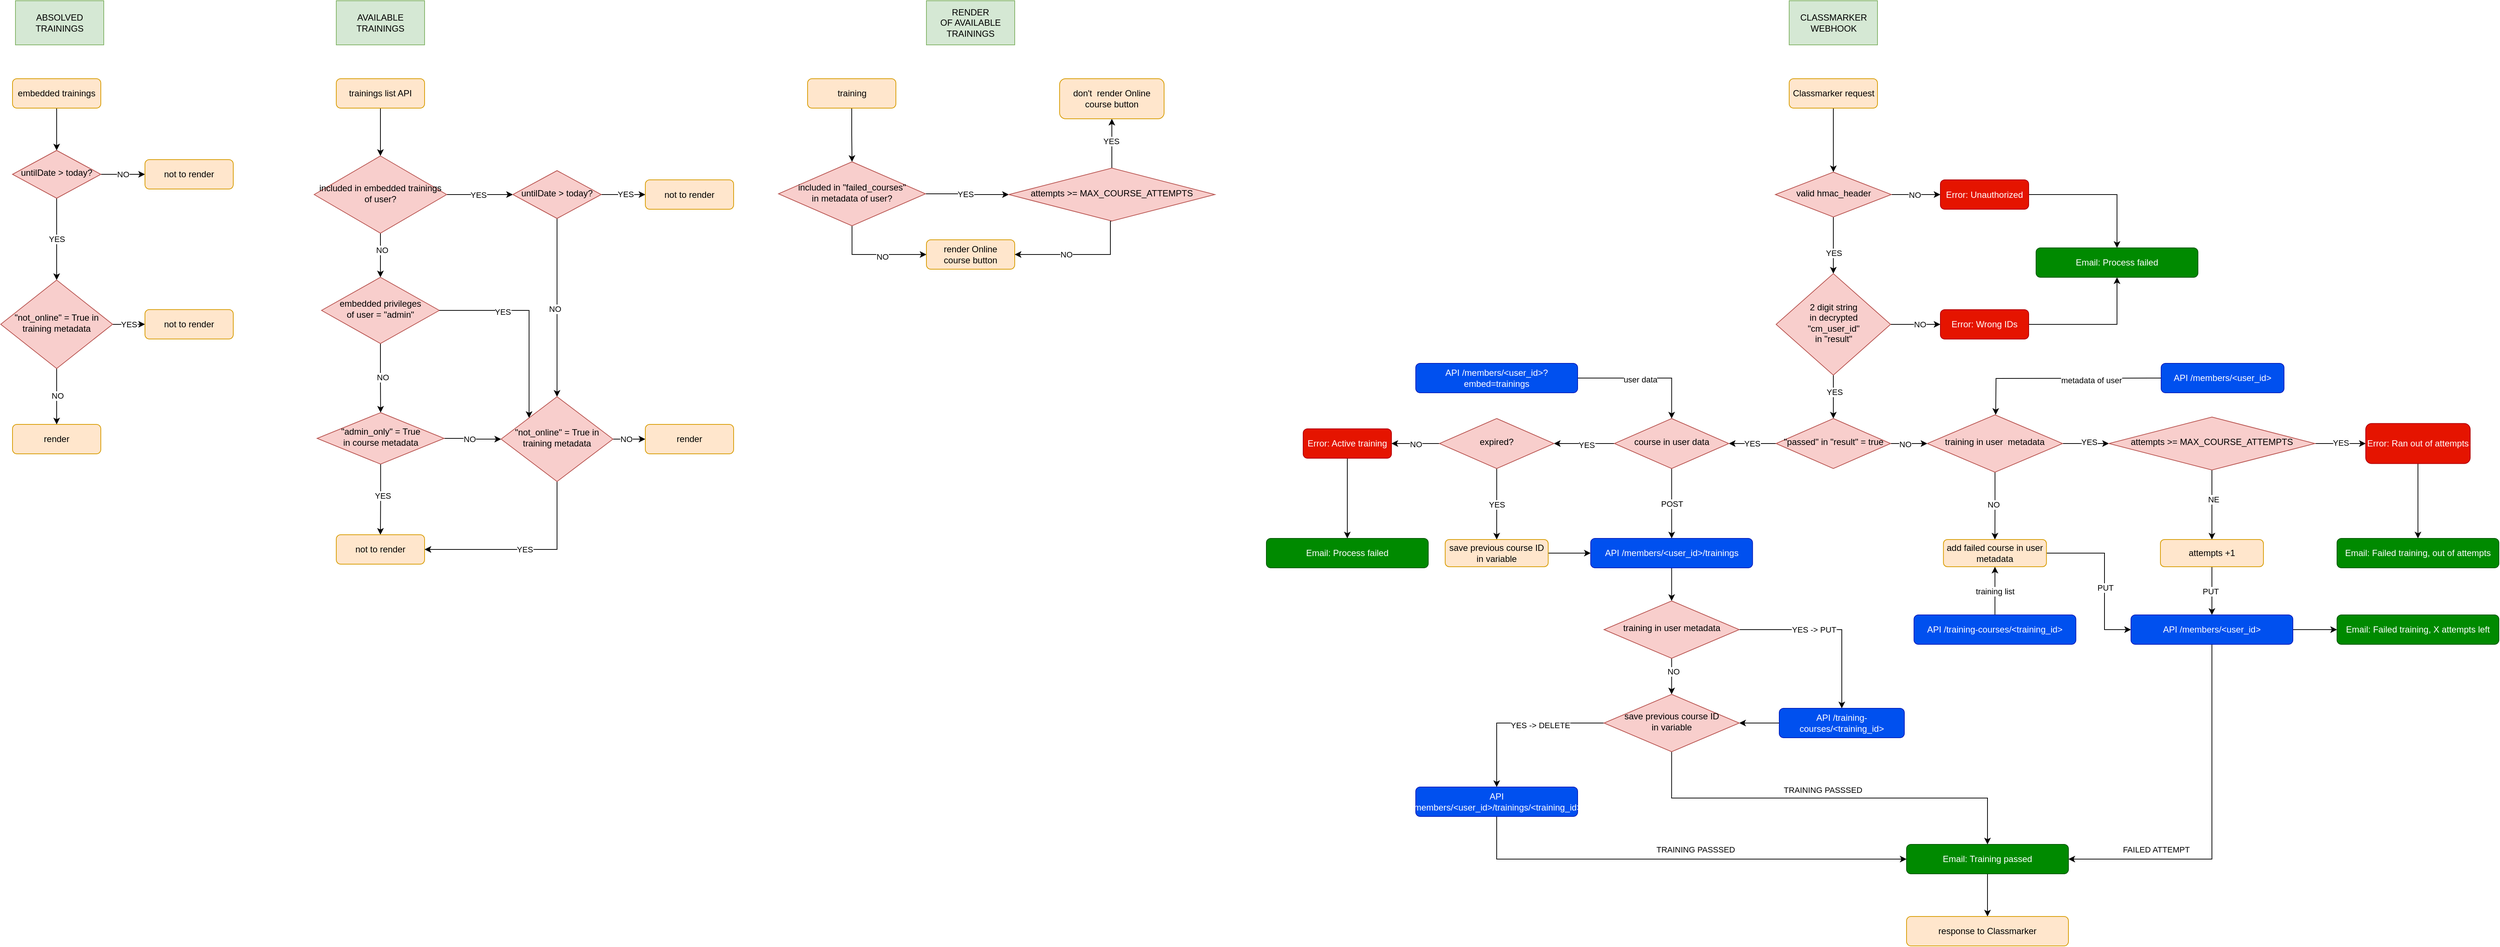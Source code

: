 <mxfile version="22.1.17" type="device">
  <diagram id="C5RBs43oDa-KdzZeNtuy" name="Page-1">
    <mxGraphModel dx="1687" dy="1254" grid="0" gridSize="10" guides="0" tooltips="1" connect="1" arrows="1" fold="1" page="0" pageScale="1" pageWidth="827" pageHeight="1169" math="0" shadow="0">
      <root>
        <mxCell id="WIyWlLk6GJQsqaUBKTNV-0" />
        <mxCell id="WIyWlLk6GJQsqaUBKTNV-1" parent="WIyWlLk6GJQsqaUBKTNV-0" />
        <mxCell id="Pu9huQA7AcATEo30gqU4-16" value="" style="edgeStyle=orthogonalEdgeStyle;rounded=0;orthogonalLoop=1;jettySize=auto;html=1;" parent="WIyWlLk6GJQsqaUBKTNV-1" source="WIyWlLk6GJQsqaUBKTNV-3" target="WIyWlLk6GJQsqaUBKTNV-6" edge="1">
          <mxGeometry relative="1" as="geometry" />
        </mxCell>
        <mxCell id="WIyWlLk6GJQsqaUBKTNV-3" value="embedded trainings" style="rounded=1;whiteSpace=wrap;html=1;fontSize=12;glass=0;strokeWidth=1;shadow=0;fillColor=#ffe6cc;strokeColor=#d79b00;" parent="WIyWlLk6GJQsqaUBKTNV-1" vertex="1">
          <mxGeometry x="80" y="80" width="120" height="40" as="geometry" />
        </mxCell>
        <mxCell id="Pu9huQA7AcATEo30gqU4-14" value="NO" style="edgeStyle=orthogonalEdgeStyle;rounded=0;orthogonalLoop=1;jettySize=auto;html=1;" parent="WIyWlLk6GJQsqaUBKTNV-1" source="WIyWlLk6GJQsqaUBKTNV-6" target="WIyWlLk6GJQsqaUBKTNV-7" edge="1">
          <mxGeometry relative="1" as="geometry" />
        </mxCell>
        <mxCell id="Z2DWwoA1txPE9m-8SjwB-15" value="YES" style="edgeStyle=orthogonalEdgeStyle;rounded=0;orthogonalLoop=1;jettySize=auto;html=1;entryX=0.5;entryY=0;entryDx=0;entryDy=0;" parent="WIyWlLk6GJQsqaUBKTNV-1" source="WIyWlLk6GJQsqaUBKTNV-6" target="Z2DWwoA1txPE9m-8SjwB-13" edge="1">
          <mxGeometry relative="1" as="geometry">
            <mxPoint x="140" y="325" as="targetPoint" />
          </mxGeometry>
        </mxCell>
        <mxCell id="WIyWlLk6GJQsqaUBKTNV-6" value="&lt;div&gt;untilDate &amp;gt; today?&lt;/div&gt;" style="rhombus;whiteSpace=wrap;html=1;shadow=0;fontFamily=Helvetica;fontSize=12;align=center;strokeWidth=1;spacing=6;spacingTop=-4;fillColor=#f8cecc;strokeColor=#b85450;" parent="WIyWlLk6GJQsqaUBKTNV-1" vertex="1">
          <mxGeometry x="80" y="177.5" width="120" height="65" as="geometry" />
        </mxCell>
        <mxCell id="WIyWlLk6GJQsqaUBKTNV-7" value="not to render" style="rounded=1;whiteSpace=wrap;html=1;fontSize=12;glass=0;strokeWidth=1;shadow=0;fillColor=#ffe6cc;strokeColor=#d79b00;" parent="WIyWlLk6GJQsqaUBKTNV-1" vertex="1">
          <mxGeometry x="260" y="190" width="120" height="40" as="geometry" />
        </mxCell>
        <mxCell id="Pu9huQA7AcATEo30gqU4-17" value="" style="edgeStyle=orthogonalEdgeStyle;rounded=0;orthogonalLoop=1;jettySize=auto;html=1;" parent="WIyWlLk6GJQsqaUBKTNV-1" source="Pu9huQA7AcATEo30gqU4-1" target="Pu9huQA7AcATEo30gqU4-4" edge="1">
          <mxGeometry relative="1" as="geometry" />
        </mxCell>
        <mxCell id="Pu9huQA7AcATEo30gqU4-1" value="trainings list API" style="rounded=1;whiteSpace=wrap;html=1;fontSize=12;glass=0;strokeWidth=1;shadow=0;fillColor=#ffe6cc;strokeColor=#d79b00;" parent="WIyWlLk6GJQsqaUBKTNV-1" vertex="1">
          <mxGeometry x="520" y="80" width="120" height="40" as="geometry" />
        </mxCell>
        <mxCell id="Pu9huQA7AcATEo30gqU4-21" value="" style="edgeStyle=orthogonalEdgeStyle;rounded=0;orthogonalLoop=1;jettySize=auto;html=1;entryX=0;entryY=0.5;entryDx=0;entryDy=0;" parent="WIyWlLk6GJQsqaUBKTNV-1" source="Pu9huQA7AcATEo30gqU4-4" target="Pu9huQA7AcATEo30gqU4-25" edge="1">
          <mxGeometry relative="1" as="geometry">
            <mxPoint x="750.0" y="237.5" as="targetPoint" />
          </mxGeometry>
        </mxCell>
        <mxCell id="Pu9huQA7AcATEo30gqU4-22" value="YES" style="edgeLabel;html=1;align=center;verticalAlign=middle;resizable=0;points=[];" parent="Pu9huQA7AcATEo30gqU4-21" vertex="1" connectable="0">
          <mxGeometry x="-0.061" relative="1" as="geometry">
            <mxPoint as="offset" />
          </mxGeometry>
        </mxCell>
        <mxCell id="Pu9huQA7AcATEo30gqU4-31" value="" style="edgeStyle=orthogonalEdgeStyle;rounded=0;orthogonalLoop=1;jettySize=auto;html=1;" parent="WIyWlLk6GJQsqaUBKTNV-1" source="Pu9huQA7AcATEo30gqU4-4" target="Pu9huQA7AcATEo30gqU4-30" edge="1">
          <mxGeometry relative="1" as="geometry" />
        </mxCell>
        <mxCell id="Pu9huQA7AcATEo30gqU4-32" value="NO" style="edgeLabel;html=1;align=center;verticalAlign=middle;resizable=0;points=[];" parent="Pu9huQA7AcATEo30gqU4-31" vertex="1" connectable="0">
          <mxGeometry x="-0.233" y="2" relative="1" as="geometry">
            <mxPoint as="offset" />
          </mxGeometry>
        </mxCell>
        <mxCell id="Pu9huQA7AcATEo30gqU4-4" value="included in embedded trainings of user?" style="rhombus;whiteSpace=wrap;html=1;shadow=0;fontFamily=Helvetica;fontSize=12;align=center;strokeWidth=1;spacing=6;spacingTop=-4;fillColor=#f8cecc;strokeColor=#b85450;" parent="WIyWlLk6GJQsqaUBKTNV-1" vertex="1">
          <mxGeometry x="490" y="185" width="180" height="105" as="geometry" />
        </mxCell>
        <mxCell id="Pu9huQA7AcATEo30gqU4-11" value="render" style="rounded=1;whiteSpace=wrap;html=1;fontSize=12;glass=0;strokeWidth=1;shadow=0;fillColor=#ffe6cc;strokeColor=#d79b00;" parent="WIyWlLk6GJQsqaUBKTNV-1" vertex="1">
          <mxGeometry x="80" y="550" width="120" height="40" as="geometry" />
        </mxCell>
        <mxCell id="Pu9huQA7AcATEo30gqU4-23" value="" style="edgeStyle=orthogonalEdgeStyle;rounded=0;orthogonalLoop=1;jettySize=auto;html=1;" parent="WIyWlLk6GJQsqaUBKTNV-1" source="Pu9huQA7AcATEo30gqU4-25" target="Pu9huQA7AcATEo30gqU4-26" edge="1">
          <mxGeometry relative="1" as="geometry" />
        </mxCell>
        <mxCell id="Pu9huQA7AcATEo30gqU4-29" value="YES" style="edgeLabel;html=1;align=center;verticalAlign=middle;resizable=0;points=[];" parent="Pu9huQA7AcATEo30gqU4-23" vertex="1" connectable="0">
          <mxGeometry x="0.093" y="1" relative="1" as="geometry">
            <mxPoint as="offset" />
          </mxGeometry>
        </mxCell>
        <mxCell id="Pu9huQA7AcATEo30gqU4-27" value="" style="edgeStyle=orthogonalEdgeStyle;rounded=0;orthogonalLoop=1;jettySize=auto;html=1;entryX=0.5;entryY=0;entryDx=0;entryDy=0;" parent="WIyWlLk6GJQsqaUBKTNV-1" source="Pu9huQA7AcATEo30gqU4-25" target="Z2DWwoA1txPE9m-8SjwB-20" edge="1">
          <mxGeometry relative="1" as="geometry">
            <Array as="points" />
            <mxPoint x="820" y="550" as="targetPoint" />
          </mxGeometry>
        </mxCell>
        <mxCell id="Pu9huQA7AcATEo30gqU4-28" value="NO" style="edgeLabel;html=1;align=center;verticalAlign=middle;resizable=0;points=[];" parent="Pu9huQA7AcATEo30gqU4-27" vertex="1" connectable="0">
          <mxGeometry x="0.013" y="-3" relative="1" as="geometry">
            <mxPoint as="offset" />
          </mxGeometry>
        </mxCell>
        <mxCell id="Pu9huQA7AcATEo30gqU4-25" value="&lt;div&gt;untilDate &amp;gt; today?&lt;/div&gt;" style="rhombus;whiteSpace=wrap;html=1;shadow=0;fontFamily=Helvetica;fontSize=12;align=center;strokeWidth=1;spacing=6;spacingTop=-4;fillColor=#f8cecc;strokeColor=#b85450;" parent="WIyWlLk6GJQsqaUBKTNV-1" vertex="1">
          <mxGeometry x="760" y="205" width="120" height="65" as="geometry" />
        </mxCell>
        <mxCell id="Pu9huQA7AcATEo30gqU4-26" value="not to render" style="rounded=1;whiteSpace=wrap;html=1;fontSize=12;glass=0;strokeWidth=1;shadow=0;fillColor=#ffe6cc;strokeColor=#d79b00;" parent="WIyWlLk6GJQsqaUBKTNV-1" vertex="1">
          <mxGeometry x="940" y="217.5" width="120" height="40" as="geometry" />
        </mxCell>
        <mxCell id="Pu9huQA7AcATEo30gqU4-35" value="" style="edgeStyle=orthogonalEdgeStyle;rounded=0;orthogonalLoop=1;jettySize=auto;html=1;" parent="WIyWlLk6GJQsqaUBKTNV-1" source="Pu9huQA7AcATEo30gqU4-30" target="Pu9huQA7AcATEo30gqU4-34" edge="1">
          <mxGeometry relative="1" as="geometry" />
        </mxCell>
        <mxCell id="Pu9huQA7AcATEo30gqU4-36" value="NO" style="edgeLabel;html=1;align=center;verticalAlign=middle;resizable=0;points=[];" parent="Pu9huQA7AcATEo30gqU4-35" vertex="1" connectable="0">
          <mxGeometry x="-0.024" y="3" relative="1" as="geometry">
            <mxPoint as="offset" />
          </mxGeometry>
        </mxCell>
        <mxCell id="Pu9huQA7AcATEo30gqU4-30" value="embedded privileges&lt;br&gt;of user = &quot;admin&quot;" style="rhombus;whiteSpace=wrap;html=1;shadow=0;fontFamily=Helvetica;fontSize=12;align=center;strokeWidth=1;spacing=6;spacingTop=-4;fillColor=#f8cecc;strokeColor=#b85450;" parent="WIyWlLk6GJQsqaUBKTNV-1" vertex="1">
          <mxGeometry x="500" y="350" width="160" height="90" as="geometry" />
        </mxCell>
        <mxCell id="Pu9huQA7AcATEo30gqU4-40" value="" style="edgeStyle=orthogonalEdgeStyle;rounded=0;orthogonalLoop=1;jettySize=auto;html=1;entryX=0;entryY=0.5;entryDx=0;entryDy=0;" parent="WIyWlLk6GJQsqaUBKTNV-1" source="Pu9huQA7AcATEo30gqU4-34" target="Z2DWwoA1txPE9m-8SjwB-20" edge="1">
          <mxGeometry relative="1" as="geometry">
            <mxPoint x="760" y="570" as="targetPoint" />
          </mxGeometry>
        </mxCell>
        <mxCell id="Pu9huQA7AcATEo30gqU4-41" value="NO" style="edgeLabel;html=1;align=center;verticalAlign=middle;resizable=0;points=[];" parent="Pu9huQA7AcATEo30gqU4-40" vertex="1" connectable="0">
          <mxGeometry x="-0.123" y="-1" relative="1" as="geometry">
            <mxPoint as="offset" />
          </mxGeometry>
        </mxCell>
        <mxCell id="Pu9huQA7AcATEo30gqU4-46" value="" style="edgeStyle=orthogonalEdgeStyle;rounded=0;orthogonalLoop=1;jettySize=auto;html=1;" parent="WIyWlLk6GJQsqaUBKTNV-1" source="Pu9huQA7AcATEo30gqU4-34" target="Pu9huQA7AcATEo30gqU4-45" edge="1">
          <mxGeometry relative="1" as="geometry" />
        </mxCell>
        <mxCell id="Pu9huQA7AcATEo30gqU4-47" value="YES" style="edgeLabel;html=1;align=center;verticalAlign=middle;resizable=0;points=[];" parent="Pu9huQA7AcATEo30gqU4-46" vertex="1" connectable="0">
          <mxGeometry x="-0.111" y="2" relative="1" as="geometry">
            <mxPoint as="offset" />
          </mxGeometry>
        </mxCell>
        <mxCell id="Pu9huQA7AcATEo30gqU4-34" value="&quot;admin_only&quot; = True&lt;br&gt;in course metadata" style="rhombus;whiteSpace=wrap;html=1;shadow=0;fontFamily=Helvetica;fontSize=12;align=center;strokeWidth=1;spacing=6;spacingTop=-4;fillColor=#f8cecc;strokeColor=#b85450;" parent="WIyWlLk6GJQsqaUBKTNV-1" vertex="1">
          <mxGeometry x="494" y="534" width="172.5" height="70" as="geometry" />
        </mxCell>
        <mxCell id="Pu9huQA7AcATEo30gqU4-42" value="" style="edgeStyle=orthogonalEdgeStyle;rounded=0;orthogonalLoop=1;jettySize=auto;html=1;exitX=1;exitY=0.5;exitDx=0;exitDy=0;entryX=0;entryY=0;entryDx=0;entryDy=0;" parent="WIyWlLk6GJQsqaUBKTNV-1" source="Pu9huQA7AcATEo30gqU4-30" target="Z2DWwoA1txPE9m-8SjwB-20" edge="1">
          <mxGeometry relative="1" as="geometry">
            <mxPoint x="680" y="430" as="sourcePoint" />
            <mxPoint x="790" y="550" as="targetPoint" />
          </mxGeometry>
        </mxCell>
        <mxCell id="Pu9huQA7AcATEo30gqU4-44" value="YES" style="edgeLabel;html=1;align=center;verticalAlign=middle;resizable=0;points=[];" parent="Pu9huQA7AcATEo30gqU4-42" vertex="1" connectable="0">
          <mxGeometry x="-0.363" y="-2" relative="1" as="geometry">
            <mxPoint as="offset" />
          </mxGeometry>
        </mxCell>
        <mxCell id="Pu9huQA7AcATEo30gqU4-45" value="not to render" style="rounded=1;whiteSpace=wrap;html=1;fontSize=12;glass=0;strokeWidth=1;shadow=0;fillColor=#ffe6cc;strokeColor=#d79b00;" parent="WIyWlLk6GJQsqaUBKTNV-1" vertex="1">
          <mxGeometry x="520" y="700" width="120" height="40" as="geometry" />
        </mxCell>
        <mxCell id="Pu9huQA7AcATEo30gqU4-48" value="" style="edgeStyle=orthogonalEdgeStyle;rounded=0;orthogonalLoop=1;jettySize=auto;html=1;" parent="WIyWlLk6GJQsqaUBKTNV-1" source="Pu9huQA7AcATEo30gqU4-49" target="Pu9huQA7AcATEo30gqU4-54" edge="1">
          <mxGeometry relative="1" as="geometry" />
        </mxCell>
        <mxCell id="Pu9huQA7AcATEo30gqU4-49" value="training" style="rounded=1;whiteSpace=wrap;html=1;fontSize=12;glass=0;strokeWidth=1;shadow=0;fillColor=#ffe6cc;strokeColor=#d79b00;" parent="WIyWlLk6GJQsqaUBKTNV-1" vertex="1">
          <mxGeometry x="1160.5" y="80" width="120" height="40" as="geometry" />
        </mxCell>
        <mxCell id="Pu9huQA7AcATEo30gqU4-50" value="" style="edgeStyle=orthogonalEdgeStyle;rounded=0;orthogonalLoop=1;jettySize=auto;html=1;entryX=0;entryY=0.5;entryDx=0;entryDy=0;" parent="WIyWlLk6GJQsqaUBKTNV-1" source="Pu9huQA7AcATEo30gqU4-54" target="Pu9huQA7AcATEo30gqU4-60" edge="1">
          <mxGeometry relative="1" as="geometry">
            <mxPoint x="1390.5" y="237.5" as="targetPoint" />
          </mxGeometry>
        </mxCell>
        <mxCell id="Pu9huQA7AcATEo30gqU4-51" value="YES" style="edgeLabel;html=1;align=center;verticalAlign=middle;resizable=0;points=[];" parent="Pu9huQA7AcATEo30gqU4-50" vertex="1" connectable="0">
          <mxGeometry x="-0.061" relative="1" as="geometry">
            <mxPoint as="offset" />
          </mxGeometry>
        </mxCell>
        <mxCell id="Pu9huQA7AcATEo30gqU4-52" value="" style="edgeStyle=orthogonalEdgeStyle;rounded=0;orthogonalLoop=1;jettySize=auto;html=1;entryX=0;entryY=0.5;entryDx=0;entryDy=0;exitX=0.5;exitY=1;exitDx=0;exitDy=0;" parent="WIyWlLk6GJQsqaUBKTNV-1" source="Pu9huQA7AcATEo30gqU4-54" target="Pu9huQA7AcATEo30gqU4-55" edge="1">
          <mxGeometry relative="1" as="geometry">
            <mxPoint x="1220.517" y="350.01" as="targetPoint" />
          </mxGeometry>
        </mxCell>
        <mxCell id="Pu9huQA7AcATEo30gqU4-73" value="NO" style="edgeLabel;html=1;align=center;verticalAlign=middle;resizable=0;points=[];" parent="Pu9huQA7AcATEo30gqU4-52" vertex="1" connectable="0">
          <mxGeometry x="0.143" y="-3" relative="1" as="geometry">
            <mxPoint as="offset" />
          </mxGeometry>
        </mxCell>
        <mxCell id="Pu9huQA7AcATEo30gqU4-54" value="included in &quot;failed_courses&quot;&lt;br&gt;in metadata of user?" style="rhombus;whiteSpace=wrap;html=1;shadow=0;fontFamily=Helvetica;fontSize=12;align=center;strokeWidth=1;spacing=6;spacingTop=-4;fillColor=#f8cecc;strokeColor=#b85450;" parent="WIyWlLk6GJQsqaUBKTNV-1" vertex="1">
          <mxGeometry x="1121" y="193" width="199.75" height="87" as="geometry" />
        </mxCell>
        <mxCell id="Pu9huQA7AcATEo30gqU4-55" value="render Online&lt;br&gt;course button" style="rounded=1;whiteSpace=wrap;html=1;fontSize=12;glass=0;strokeWidth=1;shadow=0;fillColor=#ffe6cc;strokeColor=#d79b00;" parent="WIyWlLk6GJQsqaUBKTNV-1" vertex="1">
          <mxGeometry x="1322" y="299" width="120" height="40" as="geometry" />
        </mxCell>
        <mxCell id="Pu9huQA7AcATEo30gqU4-56" value="" style="edgeStyle=orthogonalEdgeStyle;rounded=0;orthogonalLoop=1;jettySize=auto;html=1;" parent="WIyWlLk6GJQsqaUBKTNV-1" source="Pu9huQA7AcATEo30gqU4-60" target="Pu9huQA7AcATEo30gqU4-61" edge="1">
          <mxGeometry relative="1" as="geometry" />
        </mxCell>
        <mxCell id="Pu9huQA7AcATEo30gqU4-57" value="YES" style="edgeLabel;html=1;align=center;verticalAlign=middle;resizable=0;points=[];" parent="Pu9huQA7AcATEo30gqU4-56" vertex="1" connectable="0">
          <mxGeometry x="0.093" y="1" relative="1" as="geometry">
            <mxPoint as="offset" />
          </mxGeometry>
        </mxCell>
        <mxCell id="Pu9huQA7AcATEo30gqU4-58" value="" style="edgeStyle=orthogonalEdgeStyle;rounded=0;orthogonalLoop=1;jettySize=auto;html=1;entryX=1;entryY=0.5;entryDx=0;entryDy=0;exitX=0.5;exitY=1;exitDx=0;exitDy=0;" parent="WIyWlLk6GJQsqaUBKTNV-1" source="Pu9huQA7AcATEo30gqU4-60" target="Pu9huQA7AcATEo30gqU4-55" edge="1">
          <mxGeometry relative="1" as="geometry">
            <Array as="points">
              <mxPoint x="1572" y="273" />
              <mxPoint x="1572" y="319" />
            </Array>
          </mxGeometry>
        </mxCell>
        <mxCell id="Pu9huQA7AcATEo30gqU4-74" value="NO" style="edgeLabel;html=1;align=center;verticalAlign=middle;resizable=0;points=[];" parent="Pu9huQA7AcATEo30gqU4-58" vertex="1" connectable="0">
          <mxGeometry x="0.215" relative="1" as="geometry">
            <mxPoint as="offset" />
          </mxGeometry>
        </mxCell>
        <mxCell id="Pu9huQA7AcATEo30gqU4-60" value="attempts &amp;gt;= MAX_COURSE_ATTEMPTS" style="rhombus;whiteSpace=wrap;html=1;shadow=0;fontFamily=Helvetica;fontSize=12;align=center;strokeWidth=1;spacing=6;spacingTop=-4;fillColor=#f8cecc;strokeColor=#b85450;" parent="WIyWlLk6GJQsqaUBKTNV-1" vertex="1">
          <mxGeometry x="1434" y="201.5" width="280" height="72" as="geometry" />
        </mxCell>
        <mxCell id="Pu9huQA7AcATEo30gqU4-61" value="don&#39;t&amp;nbsp; render Online course button" style="rounded=1;whiteSpace=wrap;html=1;fontSize=12;glass=0;strokeWidth=1;shadow=0;fillColor=#ffe6cc;strokeColor=#d79b00;" parent="WIyWlLk6GJQsqaUBKTNV-1" vertex="1">
          <mxGeometry x="1503" y="80" width="142" height="54.5" as="geometry" />
        </mxCell>
        <mxCell id="Pu9huQA7AcATEo30gqU4-75" value="" style="edgeStyle=orthogonalEdgeStyle;rounded=0;orthogonalLoop=1;jettySize=auto;html=1;" parent="WIyWlLk6GJQsqaUBKTNV-1" source="Pu9huQA7AcATEo30gqU4-76" target="Pu9huQA7AcATEo30gqU4-81" edge="1">
          <mxGeometry relative="1" as="geometry" />
        </mxCell>
        <mxCell id="Pu9huQA7AcATEo30gqU4-76" value="Classmarker request" style="rounded=1;whiteSpace=wrap;html=1;fontSize=12;glass=0;strokeWidth=1;shadow=0;fillColor=#ffe6cc;strokeColor=#d79b00;" parent="WIyWlLk6GJQsqaUBKTNV-1" vertex="1">
          <mxGeometry x="2494.5" y="80" width="120" height="40" as="geometry" />
        </mxCell>
        <mxCell id="Pu9huQA7AcATEo30gqU4-102" value="" style="edgeStyle=orthogonalEdgeStyle;rounded=0;orthogonalLoop=1;jettySize=auto;html=1;" parent="WIyWlLk6GJQsqaUBKTNV-1" source="Pu9huQA7AcATEo30gqU4-81" target="Pu9huQA7AcATEo30gqU4-88" edge="1">
          <mxGeometry relative="1" as="geometry" />
        </mxCell>
        <mxCell id="Pu9huQA7AcATEo30gqU4-103" value="NO" style="edgeLabel;html=1;align=center;verticalAlign=middle;resizable=0;points=[];" parent="Pu9huQA7AcATEo30gqU4-102" vertex="1" connectable="0">
          <mxGeometry x="0.209" y="-2" relative="1" as="geometry">
            <mxPoint x="-9" y="-2" as="offset" />
          </mxGeometry>
        </mxCell>
        <mxCell id="Pu9huQA7AcATEo30gqU4-105" value="" style="edgeStyle=orthogonalEdgeStyle;rounded=0;orthogonalLoop=1;jettySize=auto;html=1;" parent="WIyWlLk6GJQsqaUBKTNV-1" source="Pu9huQA7AcATEo30gqU4-81" target="Pu9huQA7AcATEo30gqU4-91" edge="1">
          <mxGeometry relative="1" as="geometry" />
        </mxCell>
        <mxCell id="Pu9huQA7AcATEo30gqU4-106" value="YES" style="edgeLabel;html=1;align=center;verticalAlign=middle;resizable=0;points=[];" parent="Pu9huQA7AcATEo30gqU4-105" vertex="1" connectable="0">
          <mxGeometry x="0.258" relative="1" as="geometry">
            <mxPoint as="offset" />
          </mxGeometry>
        </mxCell>
        <mxCell id="Pu9huQA7AcATEo30gqU4-81" value="valid hmac_header" style="rhombus;whiteSpace=wrap;html=1;shadow=0;fontFamily=Helvetica;fontSize=12;align=center;strokeWidth=1;spacing=6;spacingTop=-4;fillColor=#f8cecc;strokeColor=#b85450;" parent="WIyWlLk6GJQsqaUBKTNV-1" vertex="1">
          <mxGeometry x="2475.75" y="207" width="157.5" height="61" as="geometry" />
        </mxCell>
        <mxCell id="Z2DWwoA1txPE9m-8SjwB-8" value="" style="edgeStyle=orthogonalEdgeStyle;rounded=0;orthogonalLoop=1;jettySize=auto;html=1;entryX=0.5;entryY=0;entryDx=0;entryDy=0;" parent="WIyWlLk6GJQsqaUBKTNV-1" source="Pu9huQA7AcATEo30gqU4-88" target="Z2DWwoA1txPE9m-8SjwB-6" edge="1">
          <mxGeometry relative="1" as="geometry">
            <mxPoint x="2900" y="237.5" as="targetPoint" />
          </mxGeometry>
        </mxCell>
        <mxCell id="Pu9huQA7AcATEo30gqU4-88" value="Error: Unauthorized" style="rounded=1;whiteSpace=wrap;html=1;fontSize=12;glass=0;strokeWidth=1;shadow=0;fillColor=#e51400;strokeColor=#B20000;fontColor=#ffffff;" parent="WIyWlLk6GJQsqaUBKTNV-1" vertex="1">
          <mxGeometry x="2700" y="217.5" width="120" height="40" as="geometry" />
        </mxCell>
        <mxCell id="Pu9huQA7AcATEo30gqU4-108" value="" style="edgeStyle=orthogonalEdgeStyle;rounded=0;orthogonalLoop=1;jettySize=auto;html=1;" parent="WIyWlLk6GJQsqaUBKTNV-1" source="Pu9huQA7AcATEo30gqU4-91" target="Pu9huQA7AcATEo30gqU4-107" edge="1">
          <mxGeometry relative="1" as="geometry" />
        </mxCell>
        <mxCell id="Pu9huQA7AcATEo30gqU4-109" value="YES" style="edgeLabel;html=1;align=center;verticalAlign=middle;resizable=0;points=[];" parent="Pu9huQA7AcATEo30gqU4-108" vertex="1" connectable="0">
          <mxGeometry x="-0.235" y="1" relative="1" as="geometry">
            <mxPoint as="offset" />
          </mxGeometry>
        </mxCell>
        <mxCell id="Pu9huQA7AcATEo30gqU4-111" value="" style="edgeStyle=orthogonalEdgeStyle;rounded=0;orthogonalLoop=1;jettySize=auto;html=1;" parent="WIyWlLk6GJQsqaUBKTNV-1" source="Pu9huQA7AcATEo30gqU4-91" target="Pu9huQA7AcATEo30gqU4-110" edge="1">
          <mxGeometry relative="1" as="geometry" />
        </mxCell>
        <mxCell id="Pu9huQA7AcATEo30gqU4-113" value="NO" style="edgeLabel;html=1;align=center;verticalAlign=middle;resizable=0;points=[];" parent="Pu9huQA7AcATEo30gqU4-111" vertex="1" connectable="0">
          <mxGeometry x="0.156" relative="1" as="geometry">
            <mxPoint as="offset" />
          </mxGeometry>
        </mxCell>
        <mxCell id="Pu9huQA7AcATEo30gqU4-91" value="2 digit string&lt;br&gt;in decrypted&lt;br&gt;&quot;cm_user_id&quot;&lt;br&gt;in &quot;result&quot;" style="rhombus;whiteSpace=wrap;html=1;shadow=0;fontFamily=Helvetica;fontSize=12;align=center;strokeWidth=1;spacing=6;spacingTop=-4;fillColor=#f8cecc;strokeColor=#b85450;" parent="WIyWlLk6GJQsqaUBKTNV-1" vertex="1">
          <mxGeometry x="2476.75" y="345" width="155.5" height="138" as="geometry" />
        </mxCell>
        <mxCell id="Pu9huQA7AcATEo30gqU4-116" value="" style="edgeStyle=orthogonalEdgeStyle;rounded=0;orthogonalLoop=1;jettySize=auto;html=1;" parent="WIyWlLk6GJQsqaUBKTNV-1" source="Pu9huQA7AcATEo30gqU4-107" target="Pu9huQA7AcATEo30gqU4-115" edge="1">
          <mxGeometry relative="1" as="geometry" />
        </mxCell>
        <mxCell id="Pu9huQA7AcATEo30gqU4-118" value="YES" style="edgeLabel;html=1;align=center;verticalAlign=middle;resizable=0;points=[];" parent="Pu9huQA7AcATEo30gqU4-116" vertex="1" connectable="0">
          <mxGeometry x="0.038" relative="1" as="geometry">
            <mxPoint as="offset" />
          </mxGeometry>
        </mxCell>
        <mxCell id="Pu9huQA7AcATEo30gqU4-117" value="" style="edgeStyle=orthogonalEdgeStyle;rounded=0;orthogonalLoop=1;jettySize=auto;html=1;" parent="WIyWlLk6GJQsqaUBKTNV-1" source="Pu9huQA7AcATEo30gqU4-107" target="Pu9huQA7AcATEo30gqU4-114" edge="1">
          <mxGeometry relative="1" as="geometry" />
        </mxCell>
        <mxCell id="Pu9huQA7AcATEo30gqU4-119" value="NO" style="edgeLabel;html=1;align=center;verticalAlign=middle;resizable=0;points=[];" parent="Pu9huQA7AcATEo30gqU4-117" vertex="1" connectable="0">
          <mxGeometry x="-0.222" y="-1" relative="1" as="geometry">
            <mxPoint as="offset" />
          </mxGeometry>
        </mxCell>
        <mxCell id="Pu9huQA7AcATEo30gqU4-107" value="&quot;passed&quot; in &quot;result&quot; = true" style="rhombus;whiteSpace=wrap;html=1;shadow=0;fontFamily=Helvetica;fontSize=12;align=center;strokeWidth=1;spacing=6;spacingTop=-4;fillColor=#f8cecc;strokeColor=#b85450;" parent="WIyWlLk6GJQsqaUBKTNV-1" vertex="1">
          <mxGeometry x="2476.75" y="542" width="155.5" height="68" as="geometry" />
        </mxCell>
        <mxCell id="Z2DWwoA1txPE9m-8SjwB-10" value="" style="edgeStyle=orthogonalEdgeStyle;rounded=0;orthogonalLoop=1;jettySize=auto;html=1;entryX=0.5;entryY=1;entryDx=0;entryDy=0;" parent="WIyWlLk6GJQsqaUBKTNV-1" source="Pu9huQA7AcATEo30gqU4-110" target="Z2DWwoA1txPE9m-8SjwB-6" edge="1">
          <mxGeometry relative="1" as="geometry">
            <mxPoint x="2920" y="414" as="targetPoint" />
          </mxGeometry>
        </mxCell>
        <mxCell id="Pu9huQA7AcATEo30gqU4-110" value="Error: Wrong IDs" style="rounded=1;whiteSpace=wrap;html=1;fontSize=12;glass=0;strokeWidth=1;shadow=0;fillColor=#e51400;strokeColor=#B20000;fontColor=#ffffff;" parent="WIyWlLk6GJQsqaUBKTNV-1" vertex="1">
          <mxGeometry x="2700" y="394" width="120" height="40" as="geometry" />
        </mxCell>
        <mxCell id="Pu9huQA7AcATEo30gqU4-133" value="" style="edgeStyle=orthogonalEdgeStyle;rounded=0;orthogonalLoop=1;jettySize=auto;html=1;" parent="WIyWlLk6GJQsqaUBKTNV-1" source="Pu9huQA7AcATEo30gqU4-114" target="Pu9huQA7AcATEo30gqU4-130" edge="1">
          <mxGeometry relative="1" as="geometry" />
        </mxCell>
        <mxCell id="Pu9huQA7AcATEo30gqU4-134" value="YES" style="edgeLabel;html=1;align=center;verticalAlign=middle;resizable=0;points=[];" parent="Pu9huQA7AcATEo30gqU4-133" vertex="1" connectable="0">
          <mxGeometry x="0.143" y="2" relative="1" as="geometry">
            <mxPoint as="offset" />
          </mxGeometry>
        </mxCell>
        <mxCell id="Pu9huQA7AcATEo30gqU4-149" value="" style="edgeStyle=orthogonalEdgeStyle;rounded=0;orthogonalLoop=1;jettySize=auto;html=1;" parent="WIyWlLk6GJQsqaUBKTNV-1" source="Pu9huQA7AcATEo30gqU4-114" target="Pu9huQA7AcATEo30gqU4-148" edge="1">
          <mxGeometry relative="1" as="geometry" />
        </mxCell>
        <mxCell id="Pu9huQA7AcATEo30gqU4-150" value="NO" style="edgeLabel;html=1;align=center;verticalAlign=middle;resizable=0;points=[];" parent="Pu9huQA7AcATEo30gqU4-149" vertex="1" connectable="0">
          <mxGeometry x="-0.039" y="-2" relative="1" as="geometry">
            <mxPoint as="offset" />
          </mxGeometry>
        </mxCell>
        <mxCell id="Pu9huQA7AcATEo30gqU4-114" value="training in user&amp;nbsp; metadata" style="rhombus;whiteSpace=wrap;html=1;shadow=0;fontFamily=Helvetica;fontSize=12;align=center;strokeWidth=1;spacing=6;spacingTop=-4;fillColor=#f8cecc;strokeColor=#b85450;" parent="WIyWlLk6GJQsqaUBKTNV-1" vertex="1">
          <mxGeometry x="2682.25" y="537" width="183.75" height="78" as="geometry" />
        </mxCell>
        <mxCell id="Pu9huQA7AcATEo30gqU4-170" value="" style="edgeStyle=orthogonalEdgeStyle;rounded=0;orthogonalLoop=1;jettySize=auto;html=1;" parent="WIyWlLk6GJQsqaUBKTNV-1" source="Pu9huQA7AcATEo30gqU4-115" target="Pu9huQA7AcATEo30gqU4-167" edge="1">
          <mxGeometry relative="1" as="geometry" />
        </mxCell>
        <mxCell id="Pu9huQA7AcATEo30gqU4-171" value="YES" style="edgeLabel;html=1;align=center;verticalAlign=middle;resizable=0;points=[];" parent="Pu9huQA7AcATEo30gqU4-170" vertex="1" connectable="0">
          <mxGeometry x="-0.072" y="2" relative="1" as="geometry">
            <mxPoint as="offset" />
          </mxGeometry>
        </mxCell>
        <mxCell id="Pu9huQA7AcATEo30gqU4-180" value="" style="edgeStyle=orthogonalEdgeStyle;rounded=0;orthogonalLoop=1;jettySize=auto;html=1;" parent="WIyWlLk6GJQsqaUBKTNV-1" source="Pu9huQA7AcATEo30gqU4-115" target="Pu9huQA7AcATEo30gqU4-179" edge="1">
          <mxGeometry relative="1" as="geometry" />
        </mxCell>
        <mxCell id="Pu9huQA7AcATEo30gqU4-181" value="POST" style="edgeLabel;html=1;align=center;verticalAlign=middle;resizable=0;points=[];" parent="Pu9huQA7AcATEo30gqU4-180" vertex="1" connectable="0">
          <mxGeometry x="0.006" relative="1" as="geometry">
            <mxPoint as="offset" />
          </mxGeometry>
        </mxCell>
        <mxCell id="Pu9huQA7AcATEo30gqU4-115" value="course in user data" style="rhombus;whiteSpace=wrap;html=1;shadow=0;fontFamily=Helvetica;fontSize=12;align=center;strokeWidth=1;spacing=6;spacingTop=-4;fillColor=#f8cecc;strokeColor=#b85450;" parent="WIyWlLk6GJQsqaUBKTNV-1" vertex="1">
          <mxGeometry x="2257" y="542" width="155.5" height="68" as="geometry" />
        </mxCell>
        <mxCell id="Pu9huQA7AcATEo30gqU4-123" value="" style="edgeStyle=orthogonalEdgeStyle;rounded=0;orthogonalLoop=1;jettySize=auto;html=1;entryX=0.5;entryY=0;entryDx=0;entryDy=0;" parent="WIyWlLk6GJQsqaUBKTNV-1" edge="1">
          <mxGeometry relative="1" as="geometry">
            <mxPoint x="3001" y="487" as="sourcePoint" />
            <mxPoint x="2775.125" y="537" as="targetPoint" />
          </mxGeometry>
        </mxCell>
        <mxCell id="Pu9huQA7AcATEo30gqU4-124" value="metadata of user" style="edgeLabel;html=1;align=center;verticalAlign=middle;resizable=0;points=[];" parent="Pu9huQA7AcATEo30gqU4-123" vertex="1" connectable="0">
          <mxGeometry x="-0.427" y="3" relative="1" as="geometry">
            <mxPoint x="-17" as="offset" />
          </mxGeometry>
        </mxCell>
        <mxCell id="Pu9huQA7AcATEo30gqU4-120" value="API /members/&amp;lt;user_id&amp;gt;" style="rounded=1;whiteSpace=wrap;html=1;fontSize=12;glass=0;strokeWidth=1;shadow=0;fillColor=#0050ef;strokeColor=#001DBC;fontColor=#ffffff;" parent="WIyWlLk6GJQsqaUBKTNV-1" vertex="1">
          <mxGeometry x="3000" y="467" width="167" height="40" as="geometry" />
        </mxCell>
        <mxCell id="Pu9huQA7AcATEo30gqU4-132" value="" style="edgeStyle=orthogonalEdgeStyle;rounded=0;orthogonalLoop=1;jettySize=auto;html=1;" parent="WIyWlLk6GJQsqaUBKTNV-1" source="Pu9huQA7AcATEo30gqU4-130" target="Pu9huQA7AcATEo30gqU4-131" edge="1">
          <mxGeometry relative="1" as="geometry" />
        </mxCell>
        <mxCell id="Pu9huQA7AcATEo30gqU4-135" value="YES" style="edgeLabel;html=1;align=center;verticalAlign=middle;resizable=0;points=[];" parent="Pu9huQA7AcATEo30gqU4-132" vertex="1" connectable="0">
          <mxGeometry x="0.016" y="1" relative="1" as="geometry">
            <mxPoint as="offset" />
          </mxGeometry>
        </mxCell>
        <mxCell id="Pu9huQA7AcATEo30gqU4-145" value="" style="edgeStyle=orthogonalEdgeStyle;rounded=0;orthogonalLoop=1;jettySize=auto;html=1;" parent="WIyWlLk6GJQsqaUBKTNV-1" source="Pu9huQA7AcATEo30gqU4-130" target="Pu9huQA7AcATEo30gqU4-143" edge="1">
          <mxGeometry relative="1" as="geometry" />
        </mxCell>
        <mxCell id="Pu9huQA7AcATEo30gqU4-146" value="NE" style="edgeLabel;html=1;align=center;verticalAlign=middle;resizable=0;points=[];" parent="Pu9huQA7AcATEo30gqU4-145" vertex="1" connectable="0">
          <mxGeometry x="-0.168" y="2" relative="1" as="geometry">
            <mxPoint as="offset" />
          </mxGeometry>
        </mxCell>
        <mxCell id="Pu9huQA7AcATEo30gqU4-130" value="attempts &amp;gt;= MAX_COURSE_ATTEMPTS" style="rhombus;whiteSpace=wrap;html=1;shadow=0;fontFamily=Helvetica;fontSize=12;align=center;strokeWidth=1;spacing=6;spacingTop=-4;fillColor=#f8cecc;strokeColor=#b85450;" parent="WIyWlLk6GJQsqaUBKTNV-1" vertex="1">
          <mxGeometry x="2929" y="540" width="280" height="72" as="geometry" />
        </mxCell>
        <mxCell id="Z2DWwoA1txPE9m-8SjwB-3" value="" style="edgeStyle=orthogonalEdgeStyle;rounded=0;orthogonalLoop=1;jettySize=auto;html=1;" parent="WIyWlLk6GJQsqaUBKTNV-1" source="Pu9huQA7AcATEo30gqU4-131" target="Z2DWwoA1txPE9m-8SjwB-2" edge="1">
          <mxGeometry relative="1" as="geometry" />
        </mxCell>
        <mxCell id="Pu9huQA7AcATEo30gqU4-131" value="Error: Ran out of attempts" style="rounded=1;whiteSpace=wrap;html=1;fontSize=12;glass=0;strokeWidth=1;shadow=0;fillColor=#e51400;strokeColor=#B20000;fontColor=#ffffff;" parent="WIyWlLk6GJQsqaUBKTNV-1" vertex="1">
          <mxGeometry x="3278" y="548.75" width="142" height="54.5" as="geometry" />
        </mxCell>
        <mxCell id="Pu9huQA7AcATEo30gqU4-144" value="" style="edgeStyle=orthogonalEdgeStyle;rounded=0;orthogonalLoop=1;jettySize=auto;html=1;entryX=0.5;entryY=1;entryDx=0;entryDy=0;" parent="WIyWlLk6GJQsqaUBKTNV-1" source="Pu9huQA7AcATEo30gqU4-136" target="Pu9huQA7AcATEo30gqU4-148" edge="1">
          <mxGeometry relative="1" as="geometry" />
        </mxCell>
        <mxCell id="Pu9huQA7AcATEo30gqU4-147" value="training list" style="edgeLabel;html=1;align=center;verticalAlign=middle;resizable=0;points=[];" parent="Pu9huQA7AcATEo30gqU4-144" vertex="1" connectable="0">
          <mxGeometry x="-0.006" relative="1" as="geometry">
            <mxPoint as="offset" />
          </mxGeometry>
        </mxCell>
        <mxCell id="Pu9huQA7AcATEo30gqU4-136" value="API /training-courses/&amp;lt;training_id&amp;gt;" style="rounded=1;whiteSpace=wrap;html=1;fontSize=12;glass=0;strokeWidth=1;shadow=0;fillColor=#0050ef;strokeColor=#001DBC;fontColor=#ffffff;" parent="WIyWlLk6GJQsqaUBKTNV-1" vertex="1">
          <mxGeometry x="2664.13" y="809" width="220" height="40" as="geometry" />
        </mxCell>
        <mxCell id="Pu9huQA7AcATEo30gqU4-152" value="" style="edgeStyle=orthogonalEdgeStyle;rounded=0;orthogonalLoop=1;jettySize=auto;html=1;" parent="WIyWlLk6GJQsqaUBKTNV-1" source="Pu9huQA7AcATEo30gqU4-143" target="Pu9huQA7AcATEo30gqU4-151" edge="1">
          <mxGeometry relative="1" as="geometry" />
        </mxCell>
        <mxCell id="Pu9huQA7AcATEo30gqU4-153" value="PUT" style="edgeLabel;html=1;align=center;verticalAlign=middle;resizable=0;points=[];" parent="Pu9huQA7AcATEo30gqU4-152" vertex="1" connectable="0">
          <mxGeometry x="0.021" y="-2" relative="1" as="geometry">
            <mxPoint as="offset" />
          </mxGeometry>
        </mxCell>
        <mxCell id="Pu9huQA7AcATEo30gqU4-143" value="attempts +1" style="rounded=1;whiteSpace=wrap;html=1;fontSize=12;glass=0;strokeWidth=1;shadow=0;fillColor=#ffe6cc;strokeColor=#d79b00;" parent="WIyWlLk6GJQsqaUBKTNV-1" vertex="1">
          <mxGeometry x="2999" y="706.5" width="140" height="37" as="geometry" />
        </mxCell>
        <mxCell id="Pu9huQA7AcATEo30gqU4-155" value="" style="edgeStyle=orthogonalEdgeStyle;rounded=0;orthogonalLoop=1;jettySize=auto;html=1;entryX=0;entryY=0.5;entryDx=0;entryDy=0;" parent="WIyWlLk6GJQsqaUBKTNV-1" source="Pu9huQA7AcATEo30gqU4-148" target="Pu9huQA7AcATEo30gqU4-151" edge="1">
          <mxGeometry relative="1" as="geometry">
            <mxPoint x="2934.13" y="725" as="targetPoint" />
            <Array as="points">
              <mxPoint x="2923" y="725" />
              <mxPoint x="2923" y="829" />
            </Array>
          </mxGeometry>
        </mxCell>
        <mxCell id="Pu9huQA7AcATEo30gqU4-156" value="PUT" style="edgeLabel;html=1;align=center;verticalAlign=middle;resizable=0;points=[];" parent="Pu9huQA7AcATEo30gqU4-155" vertex="1" connectable="0">
          <mxGeometry x="-0.063" relative="1" as="geometry">
            <mxPoint x="1" y="23" as="offset" />
          </mxGeometry>
        </mxCell>
        <mxCell id="Pu9huQA7AcATEo30gqU4-148" value="add failed course in user metadata" style="rounded=1;whiteSpace=wrap;html=1;fontSize=12;glass=0;strokeWidth=1;shadow=0;fillColor=#ffe6cc;strokeColor=#d79b00;" parent="WIyWlLk6GJQsqaUBKTNV-1" vertex="1">
          <mxGeometry x="2704.13" y="706.5" width="140" height="37" as="geometry" />
        </mxCell>
        <mxCell id="Pu9huQA7AcATEo30gqU4-206" value="" style="edgeStyle=orthogonalEdgeStyle;rounded=0;orthogonalLoop=1;jettySize=auto;html=1;entryX=1;entryY=0.5;entryDx=0;entryDy=0;exitX=0.5;exitY=1;exitDx=0;exitDy=0;" parent="WIyWlLk6GJQsqaUBKTNV-1" source="Pu9huQA7AcATEo30gqU4-151" target="Pu9huQA7AcATEo30gqU4-157" edge="1">
          <mxGeometry relative="1" as="geometry">
            <mxPoint x="3069" y="919" as="targetPoint" />
          </mxGeometry>
        </mxCell>
        <mxCell id="Pu9huQA7AcATEo30gqU4-207" value="FAILED ATTEMPT" style="edgeLabel;html=1;align=center;verticalAlign=middle;resizable=0;points=[];" parent="Pu9huQA7AcATEo30gqU4-206" vertex="1" connectable="0">
          <mxGeometry x="-0.038" y="1" relative="1" as="geometry">
            <mxPoint x="-77" y="45" as="offset" />
          </mxGeometry>
        </mxCell>
        <mxCell id="Z2DWwoA1txPE9m-8SjwB-5" value="" style="edgeStyle=orthogonalEdgeStyle;rounded=0;orthogonalLoop=1;jettySize=auto;html=1;" parent="WIyWlLk6GJQsqaUBKTNV-1" source="Pu9huQA7AcATEo30gqU4-151" target="Z2DWwoA1txPE9m-8SjwB-4" edge="1">
          <mxGeometry relative="1" as="geometry" />
        </mxCell>
        <mxCell id="Pu9huQA7AcATEo30gqU4-151" value="API /members/&amp;lt;user_id&amp;gt;" style="rounded=1;whiteSpace=wrap;html=1;fontSize=12;glass=0;strokeWidth=1;shadow=0;fillColor=#0050ef;strokeColor=#001DBC;fontColor=#ffffff;" parent="WIyWlLk6GJQsqaUBKTNV-1" vertex="1">
          <mxGeometry x="2959" y="809" width="220" height="40" as="geometry" />
        </mxCell>
        <mxCell id="Z2DWwoA1txPE9m-8SjwB-1" value="" style="edgeStyle=orthogonalEdgeStyle;rounded=0;orthogonalLoop=1;jettySize=auto;html=1;" parent="WIyWlLk6GJQsqaUBKTNV-1" source="Pu9huQA7AcATEo30gqU4-157" target="Z2DWwoA1txPE9m-8SjwB-0" edge="1">
          <mxGeometry relative="1" as="geometry" />
        </mxCell>
        <mxCell id="Pu9huQA7AcATEo30gqU4-157" value="Email: Training passed" style="rounded=1;whiteSpace=wrap;html=1;fontSize=12;glass=0;strokeWidth=1;shadow=0;fillColor=#008a00;strokeColor=#005700;fontColor=#ffffff;" parent="WIyWlLk6GJQsqaUBKTNV-1" vertex="1">
          <mxGeometry x="2654" y="1121" width="220" height="40" as="geometry" />
        </mxCell>
        <mxCell id="Pu9huQA7AcATEo30gqU4-162" value="" style="edgeStyle=orthogonalEdgeStyle;rounded=0;orthogonalLoop=1;jettySize=auto;html=1;entryX=0.5;entryY=0;entryDx=0;entryDy=0;" parent="WIyWlLk6GJQsqaUBKTNV-1" source="Pu9huQA7AcATEo30gqU4-160" target="Pu9huQA7AcATEo30gqU4-115" edge="1">
          <mxGeometry relative="1" as="geometry">
            <mxPoint x="2287" y="487" as="targetPoint" />
          </mxGeometry>
        </mxCell>
        <mxCell id="Pu9huQA7AcATEo30gqU4-163" value="user data" style="edgeLabel;html=1;align=center;verticalAlign=middle;resizable=0;points=[];" parent="Pu9huQA7AcATEo30gqU4-162" vertex="1" connectable="0">
          <mxGeometry x="-0.073" y="-2" relative="1" as="geometry">
            <mxPoint as="offset" />
          </mxGeometry>
        </mxCell>
        <mxCell id="Pu9huQA7AcATEo30gqU4-160" value="API /members/&amp;lt;user_id&amp;gt;?embed=trainings" style="rounded=1;whiteSpace=wrap;html=1;fontSize=12;glass=0;strokeWidth=1;shadow=0;fillColor=#0050ef;strokeColor=#001DBC;fontColor=#ffffff;" parent="WIyWlLk6GJQsqaUBKTNV-1" vertex="1">
          <mxGeometry x="1987" y="467" width="220" height="40" as="geometry" />
        </mxCell>
        <mxCell id="Z2DWwoA1txPE9m-8SjwB-12" value="" style="edgeStyle=orthogonalEdgeStyle;rounded=0;orthogonalLoop=1;jettySize=auto;html=1;" parent="WIyWlLk6GJQsqaUBKTNV-1" source="Pu9huQA7AcATEo30gqU4-164" target="Z2DWwoA1txPE9m-8SjwB-11" edge="1">
          <mxGeometry relative="1" as="geometry" />
        </mxCell>
        <mxCell id="Pu9huQA7AcATEo30gqU4-164" value="Error: Active training" style="rounded=1;whiteSpace=wrap;html=1;fontSize=12;glass=0;strokeWidth=1;shadow=0;fillColor=#e51400;strokeColor=#B20000;fontColor=#ffffff;" parent="WIyWlLk6GJQsqaUBKTNV-1" vertex="1">
          <mxGeometry x="1834" y="556" width="120" height="40" as="geometry" />
        </mxCell>
        <mxCell id="Pu9huQA7AcATEo30gqU4-172" value="" style="edgeStyle=orthogonalEdgeStyle;rounded=0;orthogonalLoop=1;jettySize=auto;html=1;" parent="WIyWlLk6GJQsqaUBKTNV-1" source="Pu9huQA7AcATEo30gqU4-167" target="Pu9huQA7AcATEo30gqU4-164" edge="1">
          <mxGeometry relative="1" as="geometry" />
        </mxCell>
        <mxCell id="Pu9huQA7AcATEo30gqU4-174" value="NO" style="edgeLabel;html=1;align=center;verticalAlign=middle;resizable=0;points=[];" parent="Pu9huQA7AcATEo30gqU4-172" vertex="1" connectable="0">
          <mxGeometry x="-0.004" y="1" relative="1" as="geometry">
            <mxPoint as="offset" />
          </mxGeometry>
        </mxCell>
        <mxCell id="Pu9huQA7AcATEo30gqU4-176" value="" style="edgeStyle=orthogonalEdgeStyle;rounded=0;orthogonalLoop=1;jettySize=auto;html=1;" parent="WIyWlLk6GJQsqaUBKTNV-1" source="Pu9huQA7AcATEo30gqU4-167" target="Pu9huQA7AcATEo30gqU4-175" edge="1">
          <mxGeometry relative="1" as="geometry" />
        </mxCell>
        <mxCell id="Pu9huQA7AcATEo30gqU4-177" value="YES" style="edgeLabel;html=1;align=center;verticalAlign=middle;resizable=0;points=[];" parent="Pu9huQA7AcATEo30gqU4-176" vertex="1" connectable="0">
          <mxGeometry x="0.015" relative="1" as="geometry">
            <mxPoint as="offset" />
          </mxGeometry>
        </mxCell>
        <mxCell id="Pu9huQA7AcATEo30gqU4-167" value="expired?" style="rhombus;whiteSpace=wrap;html=1;shadow=0;fontFamily=Helvetica;fontSize=12;align=center;strokeWidth=1;spacing=6;spacingTop=-4;fillColor=#f8cecc;strokeColor=#b85450;" parent="WIyWlLk6GJQsqaUBKTNV-1" vertex="1">
          <mxGeometry x="2019.25" y="542" width="155.5" height="68" as="geometry" />
        </mxCell>
        <mxCell id="Pu9huQA7AcATEo30gqU4-194" value="" style="edgeStyle=orthogonalEdgeStyle;rounded=0;orthogonalLoop=1;jettySize=auto;html=1;" parent="WIyWlLk6GJQsqaUBKTNV-1" source="Pu9huQA7AcATEo30gqU4-175" target="Pu9huQA7AcATEo30gqU4-179" edge="1">
          <mxGeometry relative="1" as="geometry" />
        </mxCell>
        <mxCell id="Pu9huQA7AcATEo30gqU4-175" value="save previous course ID&lt;br&gt;in variable" style="rounded=1;whiteSpace=wrap;html=1;fontSize=12;glass=0;strokeWidth=1;shadow=0;fillColor=#ffe6cc;strokeColor=#d79b00;" parent="WIyWlLk6GJQsqaUBKTNV-1" vertex="1">
          <mxGeometry x="2027" y="706.5" width="140" height="37" as="geometry" />
        </mxCell>
        <mxCell id="Pu9huQA7AcATEo30gqU4-183" value="" style="edgeStyle=orthogonalEdgeStyle;rounded=0;orthogonalLoop=1;jettySize=auto;html=1;" parent="WIyWlLk6GJQsqaUBKTNV-1" source="Pu9huQA7AcATEo30gqU4-179" target="Pu9huQA7AcATEo30gqU4-182" edge="1">
          <mxGeometry relative="1" as="geometry" />
        </mxCell>
        <mxCell id="Pu9huQA7AcATEo30gqU4-179" value="API /members/&amp;lt;user_id&amp;gt;/trainings" style="rounded=1;whiteSpace=wrap;html=1;fontSize=12;glass=0;strokeWidth=1;shadow=0;fillColor=#0050ef;strokeColor=#001DBC;fontColor=#ffffff;" parent="WIyWlLk6GJQsqaUBKTNV-1" vertex="1">
          <mxGeometry x="2224.75" y="705" width="220" height="40" as="geometry" />
        </mxCell>
        <mxCell id="Pu9huQA7AcATEo30gqU4-188" value="" style="edgeStyle=orthogonalEdgeStyle;rounded=0;orthogonalLoop=1;jettySize=auto;html=1;" parent="WIyWlLk6GJQsqaUBKTNV-1" source="Pu9huQA7AcATEo30gqU4-182" target="Pu9huQA7AcATEo30gqU4-187" edge="1">
          <mxGeometry relative="1" as="geometry" />
        </mxCell>
        <mxCell id="Pu9huQA7AcATEo30gqU4-189" value="YES -&amp;gt; PUT" style="edgeLabel;html=1;align=center;verticalAlign=middle;resizable=0;points=[];" parent="Pu9huQA7AcATEo30gqU4-188" vertex="1" connectable="0">
          <mxGeometry x="-0.178" relative="1" as="geometry">
            <mxPoint as="offset" />
          </mxGeometry>
        </mxCell>
        <mxCell id="Pu9huQA7AcATEo30gqU4-197" value="" style="edgeStyle=orthogonalEdgeStyle;rounded=0;orthogonalLoop=1;jettySize=auto;html=1;" parent="WIyWlLk6GJQsqaUBKTNV-1" source="Pu9huQA7AcATEo30gqU4-182" target="Pu9huQA7AcATEo30gqU4-195" edge="1">
          <mxGeometry relative="1" as="geometry" />
        </mxCell>
        <mxCell id="Pu9huQA7AcATEo30gqU4-198" value="NO" style="edgeLabel;html=1;align=center;verticalAlign=middle;resizable=0;points=[];" parent="Pu9huQA7AcATEo30gqU4-197" vertex="1" connectable="0">
          <mxGeometry x="-0.265" y="2" relative="1" as="geometry">
            <mxPoint as="offset" />
          </mxGeometry>
        </mxCell>
        <mxCell id="Pu9huQA7AcATEo30gqU4-182" value="training in user metadata" style="rhombus;whiteSpace=wrap;html=1;shadow=0;fontFamily=Helvetica;fontSize=12;align=center;strokeWidth=1;spacing=6;spacingTop=-4;fillColor=#f8cecc;strokeColor=#b85450;" parent="WIyWlLk6GJQsqaUBKTNV-1" vertex="1">
          <mxGeometry x="2242.87" y="790" width="183.75" height="78" as="geometry" />
        </mxCell>
        <mxCell id="Pu9huQA7AcATEo30gqU4-196" value="" style="edgeStyle=orthogonalEdgeStyle;rounded=0;orthogonalLoop=1;jettySize=auto;html=1;" parent="WIyWlLk6GJQsqaUBKTNV-1" source="Pu9huQA7AcATEo30gqU4-187" target="Pu9huQA7AcATEo30gqU4-195" edge="1">
          <mxGeometry relative="1" as="geometry" />
        </mxCell>
        <mxCell id="Pu9huQA7AcATEo30gqU4-187" value="API /training-courses/&amp;lt;training_id&amp;gt;" style="rounded=1;whiteSpace=wrap;html=1;fontSize=12;glass=0;strokeWidth=1;shadow=0;fillColor=#0050ef;strokeColor=#001DBC;fontColor=#ffffff;" parent="WIyWlLk6GJQsqaUBKTNV-1" vertex="1">
          <mxGeometry x="2481" y="936" width="170" height="40" as="geometry" />
        </mxCell>
        <mxCell id="Pu9huQA7AcATEo30gqU4-209" value="" style="edgeStyle=orthogonalEdgeStyle;rounded=0;orthogonalLoop=1;jettySize=auto;html=1;entryX=0;entryY=0.5;entryDx=0;entryDy=0;exitX=0.5;exitY=1;exitDx=0;exitDy=0;" parent="WIyWlLk6GJQsqaUBKTNV-1" source="Pu9huQA7AcATEo30gqU4-190" target="Pu9huQA7AcATEo30gqU4-157" edge="1">
          <mxGeometry relative="1" as="geometry">
            <mxPoint x="2347" y="1063" as="targetPoint" />
          </mxGeometry>
        </mxCell>
        <mxCell id="Pu9huQA7AcATEo30gqU4-210" value="TRAINING PASSSED" style="edgeLabel;html=1;align=center;verticalAlign=middle;resizable=0;points=[];" parent="Pu9huQA7AcATEo30gqU4-209" vertex="1" connectable="0">
          <mxGeometry x="0.123" y="1" relative="1" as="geometry">
            <mxPoint x="-18" y="-12" as="offset" />
          </mxGeometry>
        </mxCell>
        <mxCell id="Pu9huQA7AcATEo30gqU4-190" value="API /members/&amp;lt;user_id&amp;gt;/trainings/&amp;lt;training_id&amp;gt;" style="rounded=1;whiteSpace=wrap;html=1;fontSize=12;glass=0;strokeWidth=1;shadow=0;fillColor=#0050ef;strokeColor=#001DBC;fontColor=#ffffff;" parent="WIyWlLk6GJQsqaUBKTNV-1" vertex="1">
          <mxGeometry x="1987" y="1043" width="220" height="40" as="geometry" />
        </mxCell>
        <mxCell id="Pu9huQA7AcATEo30gqU4-200" value="" style="edgeStyle=orthogonalEdgeStyle;rounded=0;orthogonalLoop=1;jettySize=auto;html=1;entryX=0.5;entryY=0;entryDx=0;entryDy=0;" parent="WIyWlLk6GJQsqaUBKTNV-1" source="Pu9huQA7AcATEo30gqU4-195" target="Pu9huQA7AcATEo30gqU4-190" edge="1">
          <mxGeometry relative="1" as="geometry">
            <mxPoint x="2130.995" y="956.0" as="targetPoint" />
          </mxGeometry>
        </mxCell>
        <mxCell id="Pu9huQA7AcATEo30gqU4-201" value="YES -&amp;gt; DELETE" style="edgeLabel;html=1;align=center;verticalAlign=middle;resizable=0;points=[];" parent="Pu9huQA7AcATEo30gqU4-200" vertex="1" connectable="0">
          <mxGeometry x="-0.25" y="3" relative="1" as="geometry">
            <mxPoint as="offset" />
          </mxGeometry>
        </mxCell>
        <mxCell id="Pu9huQA7AcATEo30gqU4-212" value="" style="edgeStyle=orthogonalEdgeStyle;rounded=0;orthogonalLoop=1;jettySize=auto;html=1;entryX=0.5;entryY=0;entryDx=0;entryDy=0;exitX=0.5;exitY=1;exitDx=0;exitDy=0;" parent="WIyWlLk6GJQsqaUBKTNV-1" source="Pu9huQA7AcATEo30gqU4-195" target="Pu9huQA7AcATEo30gqU4-157" edge="1">
          <mxGeometry relative="1" as="geometry">
            <mxPoint x="2334.739" y="1084" as="targetPoint" />
          </mxGeometry>
        </mxCell>
        <mxCell id="Pu9huQA7AcATEo30gqU4-213" value="TRAINING PASSSED" style="edgeLabel;html=1;align=center;verticalAlign=middle;resizable=0;points=[];" parent="Pu9huQA7AcATEo30gqU4-212" vertex="1" connectable="0">
          <mxGeometry x="-0.024" y="-2" relative="1" as="geometry">
            <mxPoint x="-3" y="-13" as="offset" />
          </mxGeometry>
        </mxCell>
        <mxCell id="Pu9huQA7AcATEo30gqU4-195" value="save previous course ID&lt;br&gt;in variable" style="rhombus;whiteSpace=wrap;html=1;shadow=0;fontFamily=Helvetica;fontSize=12;align=center;strokeWidth=1;spacing=6;spacingTop=-4;fillColor=#f8cecc;strokeColor=#b85450;" parent="WIyWlLk6GJQsqaUBKTNV-1" vertex="1">
          <mxGeometry x="2242.87" y="917" width="183.75" height="78" as="geometry" />
        </mxCell>
        <mxCell id="Pu9huQA7AcATEo30gqU4-215" value="ABSOLVED&lt;br&gt;TRAININGS" style="rounded=0;whiteSpace=wrap;html=1;fillColor=#d5e8d4;strokeColor=#82b366;" parent="WIyWlLk6GJQsqaUBKTNV-1" vertex="1">
          <mxGeometry x="84" y="-26" width="120" height="60" as="geometry" />
        </mxCell>
        <mxCell id="Pu9huQA7AcATEo30gqU4-216" value="AVAILABLE&lt;br&gt;TRAININGS" style="rounded=0;whiteSpace=wrap;html=1;fillColor=#d5e8d4;strokeColor=#82b366;" parent="WIyWlLk6GJQsqaUBKTNV-1" vertex="1">
          <mxGeometry x="520" y="-26" width="120" height="60" as="geometry" />
        </mxCell>
        <mxCell id="Pu9huQA7AcATEo30gqU4-217" value="RENDER&lt;br&gt;OF AVAILABLE&lt;br&gt;TRAININGS" style="rounded=0;whiteSpace=wrap;html=1;fillColor=#d5e8d4;strokeColor=#82b366;" parent="WIyWlLk6GJQsqaUBKTNV-1" vertex="1">
          <mxGeometry x="1322" y="-26" width="120" height="60" as="geometry" />
        </mxCell>
        <mxCell id="Pu9huQA7AcATEo30gqU4-218" value="CLASSMARKER WEBHOOK" style="rounded=0;whiteSpace=wrap;html=1;fillColor=#d5e8d4;strokeColor=#82b366;" parent="WIyWlLk6GJQsqaUBKTNV-1" vertex="1">
          <mxGeometry x="2494.5" y="-26" width="120" height="60" as="geometry" />
        </mxCell>
        <mxCell id="Z2DWwoA1txPE9m-8SjwB-0" value="response to Classmarker" style="rounded=1;whiteSpace=wrap;html=1;fontSize=12;glass=0;strokeWidth=1;shadow=0;fillColor=#ffe6cc;strokeColor=#d79b00;" parent="WIyWlLk6GJQsqaUBKTNV-1" vertex="1">
          <mxGeometry x="2654" y="1219" width="220" height="40" as="geometry" />
        </mxCell>
        <mxCell id="Z2DWwoA1txPE9m-8SjwB-2" value="Email: Failed training, out of attempts" style="rounded=1;whiteSpace=wrap;html=1;fontSize=12;glass=0;strokeWidth=1;shadow=0;fillColor=#008a00;strokeColor=#005700;fontColor=#ffffff;" parent="WIyWlLk6GJQsqaUBKTNV-1" vertex="1">
          <mxGeometry x="3239" y="705" width="220" height="40" as="geometry" />
        </mxCell>
        <mxCell id="Z2DWwoA1txPE9m-8SjwB-4" value="Email: Failed training, X attempts left" style="rounded=1;whiteSpace=wrap;html=1;fontSize=12;glass=0;strokeWidth=1;shadow=0;fillColor=#008a00;strokeColor=#005700;fontColor=#ffffff;" parent="WIyWlLk6GJQsqaUBKTNV-1" vertex="1">
          <mxGeometry x="3239" y="809" width="220" height="40" as="geometry" />
        </mxCell>
        <mxCell id="Z2DWwoA1txPE9m-8SjwB-6" value="Email: Process failed" style="rounded=1;whiteSpace=wrap;html=1;fontSize=12;glass=0;strokeWidth=1;shadow=0;fillColor=#008a00;strokeColor=#005700;fontColor=#ffffff;" parent="WIyWlLk6GJQsqaUBKTNV-1" vertex="1">
          <mxGeometry x="2830" y="310" width="220" height="40" as="geometry" />
        </mxCell>
        <mxCell id="Z2DWwoA1txPE9m-8SjwB-11" value="Email: Process failed" style="rounded=1;whiteSpace=wrap;html=1;fontSize=12;glass=0;strokeWidth=1;shadow=0;fillColor=#008a00;strokeColor=#005700;fontColor=#ffffff;" parent="WIyWlLk6GJQsqaUBKTNV-1" vertex="1">
          <mxGeometry x="1784" y="705" width="220" height="40" as="geometry" />
        </mxCell>
        <mxCell id="Z2DWwoA1txPE9m-8SjwB-16" value="" style="edgeStyle=orthogonalEdgeStyle;rounded=0;orthogonalLoop=1;jettySize=auto;html=1;" parent="WIyWlLk6GJQsqaUBKTNV-1" source="Z2DWwoA1txPE9m-8SjwB-13" target="Pu9huQA7AcATEo30gqU4-11" edge="1">
          <mxGeometry relative="1" as="geometry" />
        </mxCell>
        <mxCell id="Z2DWwoA1txPE9m-8SjwB-19" value="NO" style="edgeLabel;html=1;align=center;verticalAlign=middle;resizable=0;points=[];" parent="Z2DWwoA1txPE9m-8SjwB-16" vertex="1" connectable="0">
          <mxGeometry x="-0.03" y="1" relative="1" as="geometry">
            <mxPoint as="offset" />
          </mxGeometry>
        </mxCell>
        <mxCell id="Z2DWwoA1txPE9m-8SjwB-18" value="YES" style="edgeStyle=orthogonalEdgeStyle;rounded=0;orthogonalLoop=1;jettySize=auto;html=1;" parent="WIyWlLk6GJQsqaUBKTNV-1" source="Z2DWwoA1txPE9m-8SjwB-13" target="Z2DWwoA1txPE9m-8SjwB-17" edge="1">
          <mxGeometry relative="1" as="geometry" />
        </mxCell>
        <mxCell id="Z2DWwoA1txPE9m-8SjwB-13" value="&quot;not_online&quot; = True in training metadata" style="rhombus;whiteSpace=wrap;html=1;shadow=0;fontFamily=Helvetica;fontSize=12;align=center;strokeWidth=1;spacing=6;spacingTop=-4;fillColor=#f8cecc;strokeColor=#b85450;" parent="WIyWlLk6GJQsqaUBKTNV-1" vertex="1">
          <mxGeometry x="64" y="353.75" width="152" height="120.25" as="geometry" />
        </mxCell>
        <mxCell id="Z2DWwoA1txPE9m-8SjwB-17" value="not to render" style="rounded=1;whiteSpace=wrap;html=1;fontSize=12;glass=0;strokeWidth=1;shadow=0;fillColor=#ffe6cc;strokeColor=#d79b00;" parent="WIyWlLk6GJQsqaUBKTNV-1" vertex="1">
          <mxGeometry x="260" y="393.88" width="120" height="40" as="geometry" />
        </mxCell>
        <mxCell id="Z2DWwoA1txPE9m-8SjwB-22" value="" style="edgeStyle=orthogonalEdgeStyle;rounded=0;orthogonalLoop=1;jettySize=auto;html=1;" parent="WIyWlLk6GJQsqaUBKTNV-1" source="Z2DWwoA1txPE9m-8SjwB-20" target="Z2DWwoA1txPE9m-8SjwB-21" edge="1">
          <mxGeometry relative="1" as="geometry" />
        </mxCell>
        <mxCell id="Z2DWwoA1txPE9m-8SjwB-23" value="NO" style="edgeLabel;html=1;align=center;verticalAlign=middle;resizable=0;points=[];" parent="Z2DWwoA1txPE9m-8SjwB-22" vertex="1" connectable="0">
          <mxGeometry x="-0.179" relative="1" as="geometry">
            <mxPoint as="offset" />
          </mxGeometry>
        </mxCell>
        <mxCell id="Z2DWwoA1txPE9m-8SjwB-25" value="YES" style="edgeStyle=orthogonalEdgeStyle;rounded=0;orthogonalLoop=1;jettySize=auto;html=1;entryX=1;entryY=0.5;entryDx=0;entryDy=0;exitX=0.5;exitY=1;exitDx=0;exitDy=0;" parent="WIyWlLk6GJQsqaUBKTNV-1" source="Z2DWwoA1txPE9m-8SjwB-20" target="Pu9huQA7AcATEo30gqU4-45" edge="1">
          <mxGeometry x="-0.0" relative="1" as="geometry">
            <mxPoint x="820" y="700" as="targetPoint" />
            <mxPoint as="offset" />
          </mxGeometry>
        </mxCell>
        <mxCell id="Z2DWwoA1txPE9m-8SjwB-20" value="&quot;not_online&quot; = True in training metadata" style="rhombus;whiteSpace=wrap;html=1;shadow=0;fontFamily=Helvetica;fontSize=12;align=center;strokeWidth=1;spacing=6;spacingTop=-4;fillColor=#f8cecc;strokeColor=#b85450;" parent="WIyWlLk6GJQsqaUBKTNV-1" vertex="1">
          <mxGeometry x="744" y="512.38" width="152" height="115.25" as="geometry" />
        </mxCell>
        <mxCell id="Z2DWwoA1txPE9m-8SjwB-21" value="render" style="rounded=1;whiteSpace=wrap;html=1;fontSize=12;glass=0;strokeWidth=1;shadow=0;fillColor=#ffe6cc;strokeColor=#d79b00;" parent="WIyWlLk6GJQsqaUBKTNV-1" vertex="1">
          <mxGeometry x="940" y="550" width="120" height="40" as="geometry" />
        </mxCell>
      </root>
    </mxGraphModel>
  </diagram>
</mxfile>
